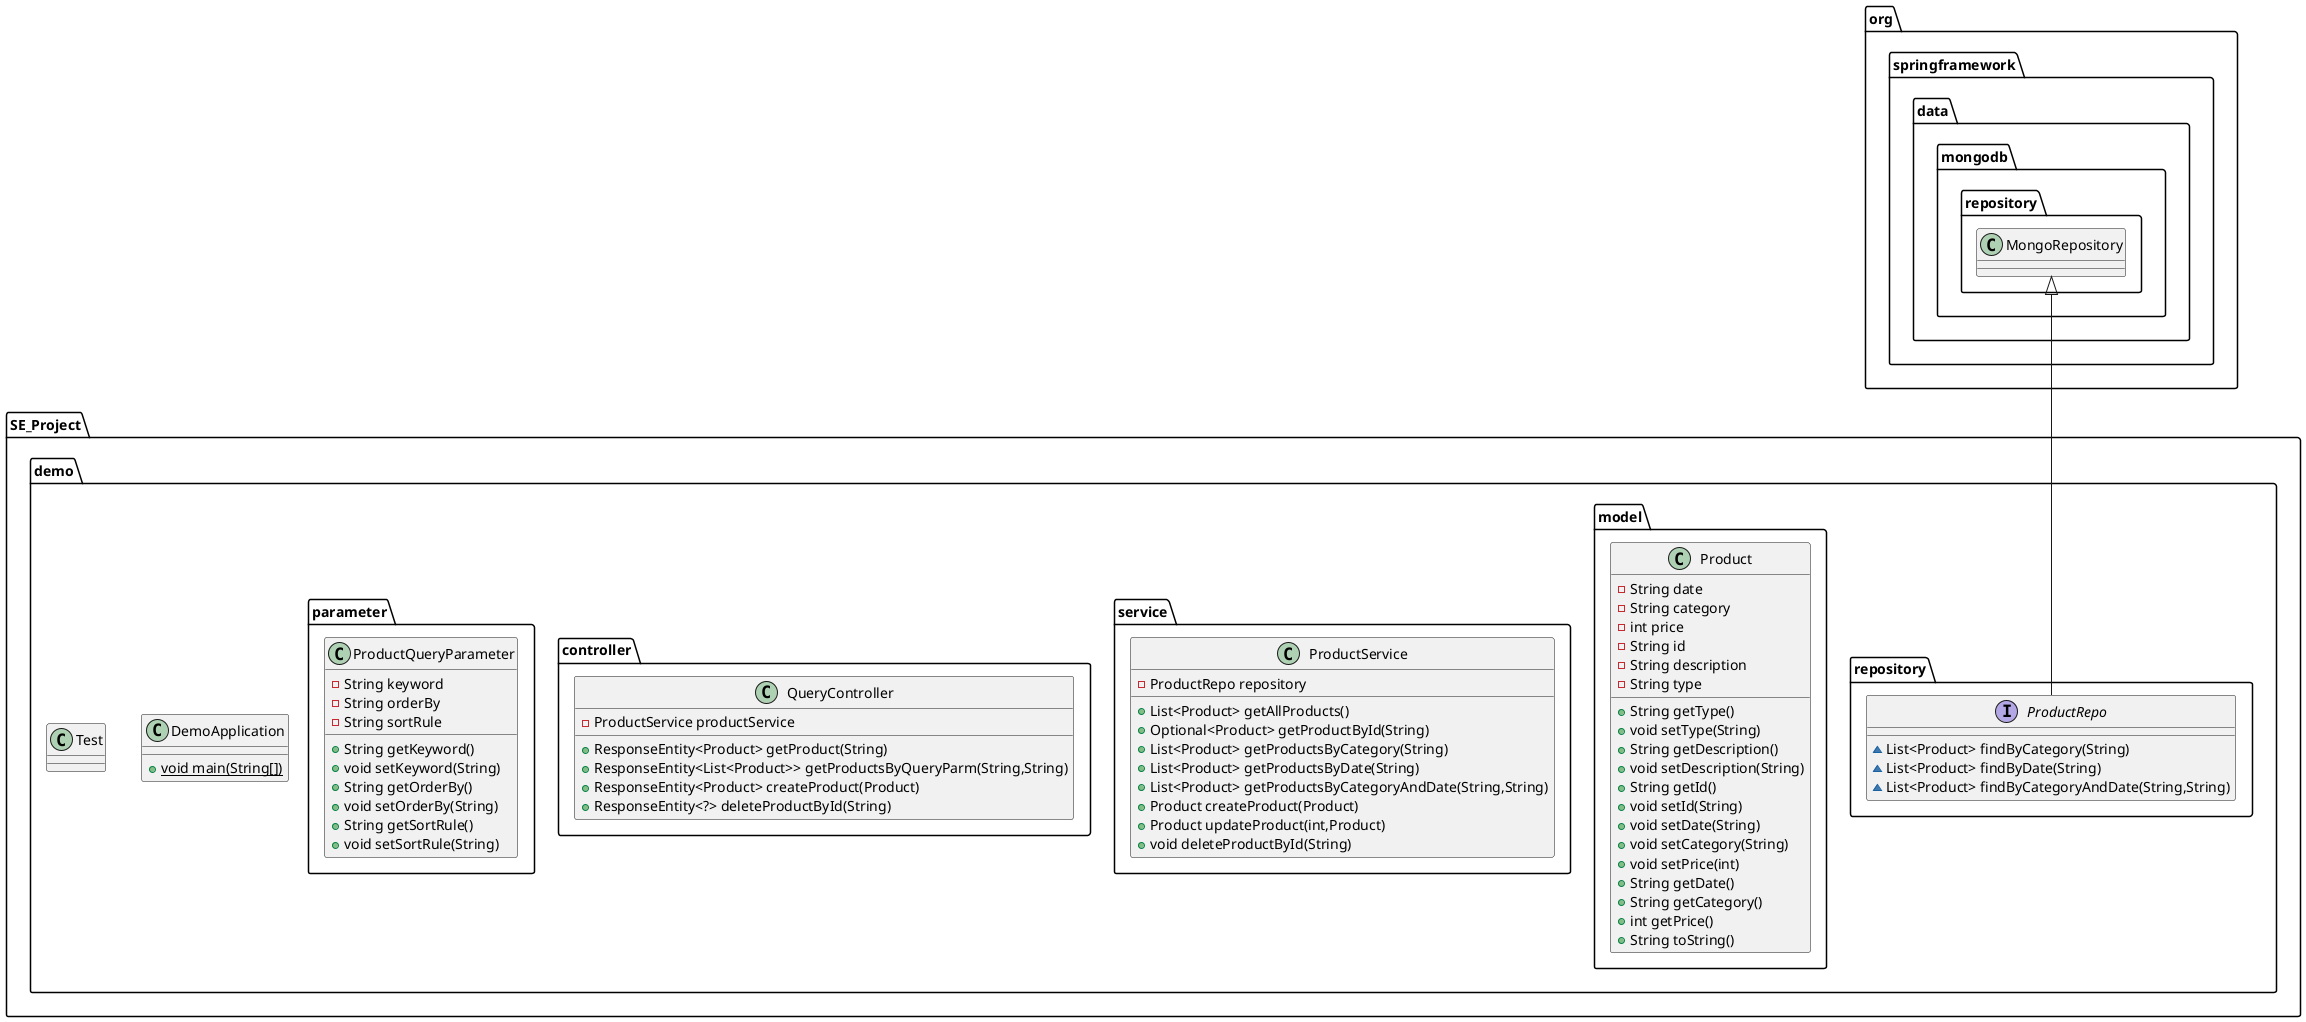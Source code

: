 @startuml
interface SE_Project.demo.repository.ProductRepo {
~ List<Product> findByCategory(String)
~ List<Product> findByDate(String)
~ List<Product> findByCategoryAndDate(String,String)
}
class SE_Project.demo.model.Product {
- String date
- String category
- int price
- String id
- String description
- String type
+ String getType()
+ void setType(String)
+ String getDescription()
+ void setDescription(String)
+ String getId()
+ void setId(String)
+ void setDate(String)
+ void setCategory(String)
+ void setPrice(int)
+ String getDate()
+ String getCategory()
+ int getPrice()
+ String toString()
}
class SE_Project.demo.DemoApplication {
+ {static} void main(String[])
}
class SE_Project.demo.service.ProductService {
- ProductRepo repository
+ List<Product> getAllProducts()
+ Optional<Product> getProductById(String)
+ List<Product> getProductsByCategory(String)
+ List<Product> getProductsByDate(String)
+ List<Product> getProductsByCategoryAndDate(String,String)
+ Product createProduct(Product)
+ Product updateProduct(int,Product)
+ void deleteProductById(String)
}
class SE_Project.demo.controller.QueryController {
- ProductService productService
+ ResponseEntity<Product> getProduct(String)
+ ResponseEntity<List<Product>> getProductsByQueryParm(String,String)
+ ResponseEntity<Product> createProduct(Product)
+ ResponseEntity<?> deleteProductById(String)
}
class SE_Project.demo.Test {
}
class SE_Project.demo.parameter.ProductQueryParameter {
- String keyword
- String orderBy
- String sortRule
+ String getKeyword()
+ void setKeyword(String)
+ String getOrderBy()
+ void setOrderBy(String)
+ String getSortRule()
+ void setSortRule(String)
}


org.springframework.data.mongodb.repository.MongoRepository <|-- SE_Project.demo.repository.ProductRepo
@enduml